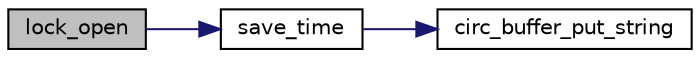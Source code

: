digraph "lock_open"
{
  edge [fontname="Helvetica",fontsize="10",labelfontname="Helvetica",labelfontsize="10"];
  node [fontname="Helvetica",fontsize="10",shape=record];
  rankdir="LR";
  Node1 [label="lock_open",height=0.2,width=0.4,color="black", fillcolor="grey75", style="filled", fontcolor="black"];
  Node1 -> Node2 [color="midnightblue",fontsize="10",style="solid",fontname="Helvetica"];
  Node2 [label="save_time",height=0.2,width=0.4,color="black", fillcolor="white", style="filled",URL="$group___r_t_c___functions.html#ga81416d3d66f360b5c99e4d7648749394",tooltip="Save date and time in circ_buffer_2d. "];
  Node2 -> Node3 [color="midnightblue",fontsize="10",style="solid",fontname="Helvetica"];
  Node3 [label="circ_buffer_put_string",height=0.2,width=0.4,color="black", fillcolor="white", style="filled",URL="$group___buffer___functions.html#ga34a47ceaa3cf27b3da4120450ec0d9d8",tooltip="Put string in circular buffer. "];
}
